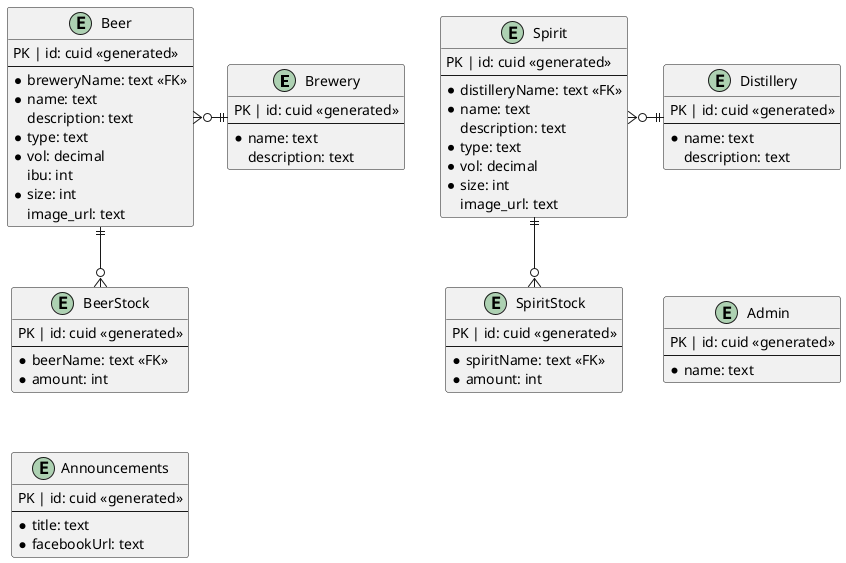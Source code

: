 @startuml er_diagram

entity Brewery {
    PK | id: cuid <<generated>>
    --
    * name: text
    description: text
}

entity Beer {
    PK | id: cuid <<generated>>
    --
    * breweryName: text <<FK>>
    * name: text
    description: text
    * type: text
    * vol: decimal
    ibu: int
    * size: int
    image_url: text
}

entity Distillery {
    PK | id: cuid <<generated>>
    --
    * name: text
    description: text
}

entity Spirit {
    PK | id: cuid <<generated>>
    --
    * distilleryName: text <<FK>>
    * name: text
    description: text
    * type: text
    * vol: decimal
    * size: int
    image_url: text
}

entity BeerStock {
    PK | id: cuid <<generated>>
    --
    * beerName: text <<FK>>
    * amount: int
}

entity SpiritStock {
    PK | id: cuid <<generated>>
    --
    * spiritName: text <<FK>>
    * amount: int
}

entity Announcements {
    PK | id: cuid <<generated>>
    --
    * title: text
    * facebookUrl: text
}

entity Admin {
    PK | id: cuid <<generated>>
    --
    * name: text
}

Beer }o-|| Brewery
Spirit }o-|| Distillery

Beer ||--o{ BeerStock
Spirit ||--o{ SpiritStock

BeerStock -[hidden]down-> Announcements
Distillery -[hidden]down-> Admin

@enduml